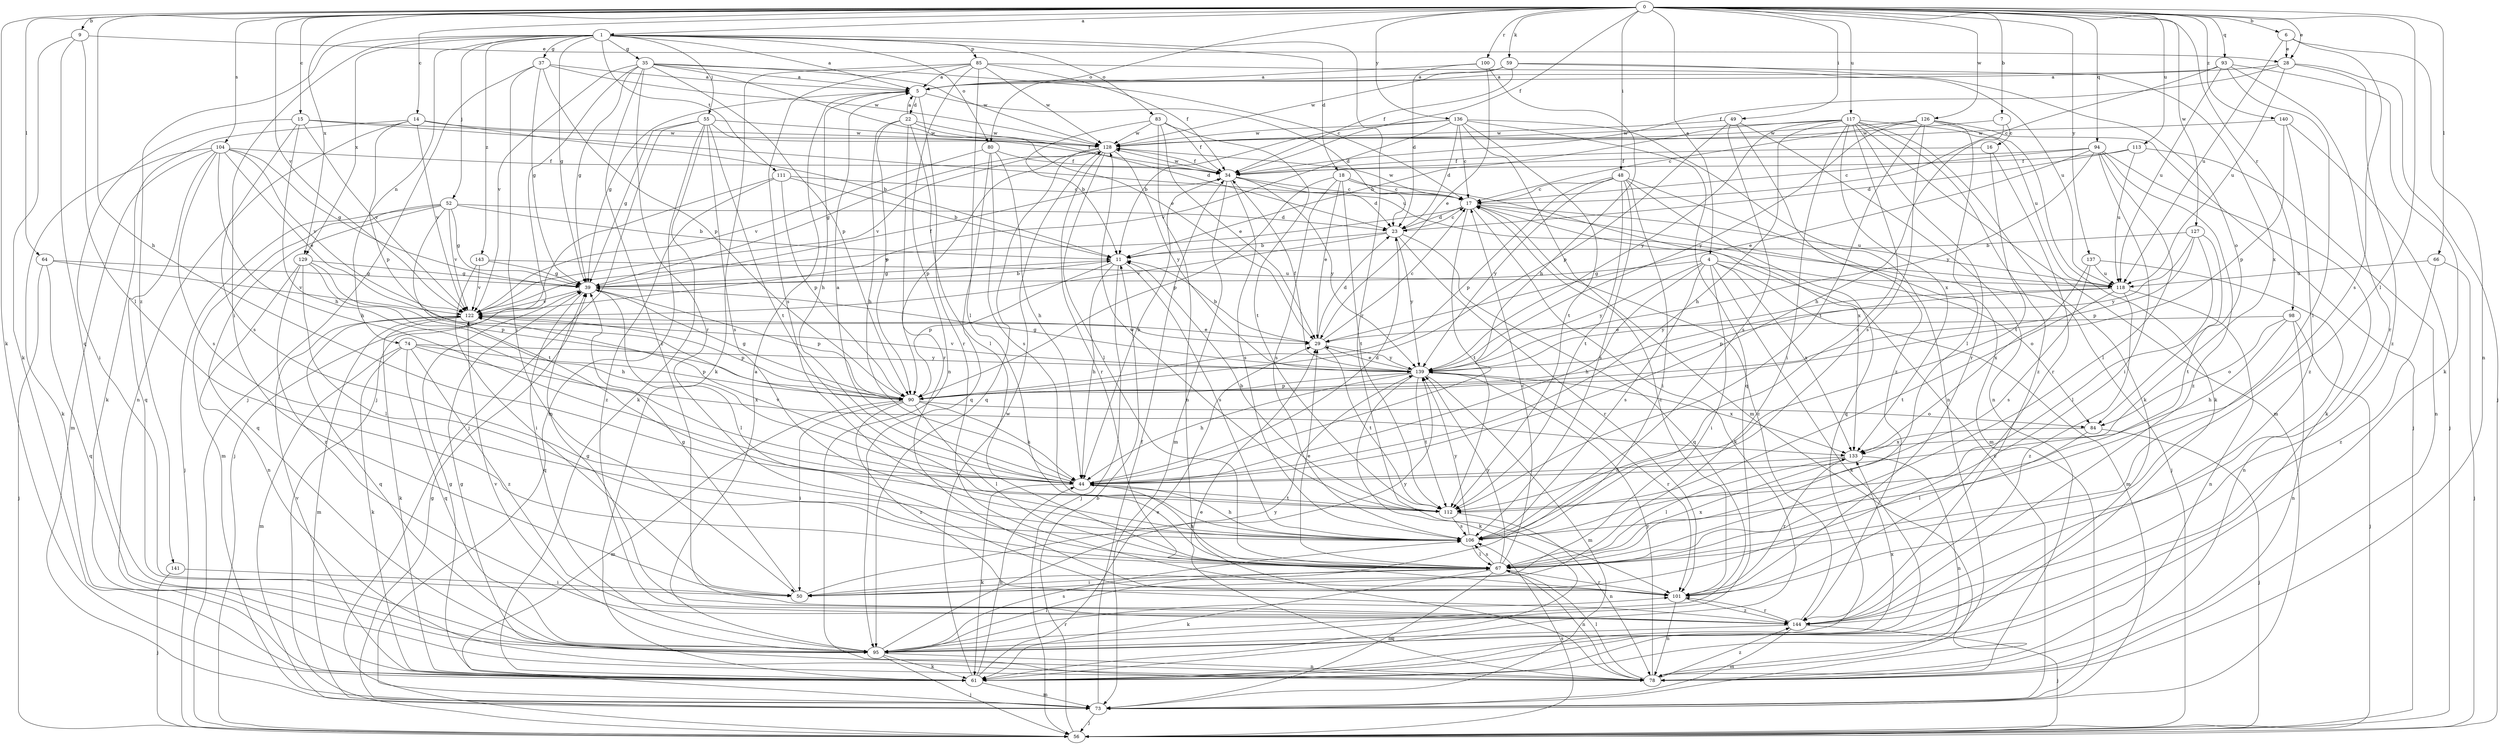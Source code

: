 strict digraph  {
0;
1;
4;
5;
6;
7;
9;
11;
14;
15;
16;
17;
18;
22;
23;
28;
29;
34;
35;
37;
39;
44;
48;
49;
50;
52;
55;
56;
59;
61;
64;
66;
67;
73;
74;
78;
80;
83;
84;
85;
90;
93;
94;
95;
98;
100;
101;
104;
106;
111;
112;
113;
117;
118;
122;
126;
127;
128;
129;
133;
136;
137;
139;
140;
141;
143;
144;
0 -> 1  [label=a];
0 -> 4  [label=a];
0 -> 6  [label=b];
0 -> 7  [label=b];
0 -> 9  [label=b];
0 -> 14  [label=c];
0 -> 15  [label=c];
0 -> 28  [label=e];
0 -> 34  [label=f];
0 -> 44  [label=h];
0 -> 48  [label=i];
0 -> 49  [label=i];
0 -> 59  [label=k];
0 -> 61  [label=k];
0 -> 64  [label=l];
0 -> 66  [label=l];
0 -> 67  [label=l];
0 -> 80  [label=o];
0 -> 93  [label=q];
0 -> 94  [label=q];
0 -> 98  [label=r];
0 -> 100  [label=r];
0 -> 104  [label=s];
0 -> 113  [label=u];
0 -> 117  [label=u];
0 -> 122  [label=v];
0 -> 126  [label=w];
0 -> 127  [label=w];
0 -> 129  [label=x];
0 -> 136  [label=y];
0 -> 137  [label=y];
0 -> 140  [label=z];
1 -> 5  [label=a];
1 -> 18  [label=d];
1 -> 35  [label=g];
1 -> 37  [label=g];
1 -> 39  [label=g];
1 -> 50  [label=i];
1 -> 52  [label=j];
1 -> 55  [label=j];
1 -> 74  [label=n];
1 -> 80  [label=o];
1 -> 83  [label=o];
1 -> 85  [label=p];
1 -> 101  [label=r];
1 -> 111  [label=t];
1 -> 129  [label=x];
1 -> 141  [label=z];
1 -> 143  [label=z];
4 -> 39  [label=g];
4 -> 44  [label=h];
4 -> 50  [label=i];
4 -> 61  [label=k];
4 -> 73  [label=m];
4 -> 84  [label=o];
4 -> 106  [label=s];
4 -> 133  [label=x];
4 -> 139  [label=y];
5 -> 22  [label=d];
5 -> 23  [label=d];
5 -> 39  [label=g];
5 -> 44  [label=h];
5 -> 101  [label=r];
6 -> 28  [label=e];
6 -> 78  [label=n];
6 -> 106  [label=s];
6 -> 118  [label=u];
7 -> 16  [label=c];
7 -> 44  [label=h];
7 -> 128  [label=w];
9 -> 28  [label=e];
9 -> 61  [label=k];
9 -> 67  [label=l];
9 -> 95  [label=q];
11 -> 39  [label=g];
11 -> 44  [label=h];
11 -> 56  [label=j];
11 -> 90  [label=p];
11 -> 106  [label=s];
14 -> 11  [label=b];
14 -> 61  [label=k];
14 -> 78  [label=n];
14 -> 90  [label=p];
14 -> 122  [label=v];
14 -> 128  [label=w];
15 -> 44  [label=h];
15 -> 50  [label=i];
15 -> 106  [label=s];
15 -> 118  [label=u];
15 -> 122  [label=v];
15 -> 128  [label=w];
16 -> 34  [label=f];
16 -> 101  [label=r];
16 -> 112  [label=t];
17 -> 23  [label=d];
17 -> 56  [label=j];
17 -> 61  [label=k];
17 -> 112  [label=t];
17 -> 118  [label=u];
17 -> 122  [label=v];
17 -> 128  [label=w];
18 -> 17  [label=c];
18 -> 29  [label=e];
18 -> 90  [label=p];
18 -> 106  [label=s];
18 -> 112  [label=t];
18 -> 133  [label=x];
22 -> 5  [label=a];
22 -> 23  [label=d];
22 -> 44  [label=h];
22 -> 67  [label=l];
22 -> 90  [label=p];
22 -> 101  [label=r];
22 -> 128  [label=w];
23 -> 11  [label=b];
23 -> 17  [label=c];
23 -> 95  [label=q];
23 -> 101  [label=r];
23 -> 122  [label=v];
23 -> 139  [label=y];
28 -> 5  [label=a];
28 -> 34  [label=f];
28 -> 56  [label=j];
28 -> 118  [label=u];
28 -> 144  [label=z];
29 -> 11  [label=b];
29 -> 17  [label=c];
29 -> 23  [label=d];
29 -> 112  [label=t];
29 -> 139  [label=y];
34 -> 17  [label=c];
34 -> 23  [label=d];
34 -> 44  [label=h];
34 -> 73  [label=m];
34 -> 106  [label=s];
34 -> 128  [label=w];
34 -> 139  [label=y];
35 -> 5  [label=a];
35 -> 17  [label=c];
35 -> 29  [label=e];
35 -> 39  [label=g];
35 -> 56  [label=j];
35 -> 90  [label=p];
35 -> 101  [label=r];
35 -> 122  [label=v];
35 -> 128  [label=w];
35 -> 144  [label=z];
37 -> 5  [label=a];
37 -> 39  [label=g];
37 -> 50  [label=i];
37 -> 56  [label=j];
37 -> 90  [label=p];
37 -> 128  [label=w];
39 -> 11  [label=b];
39 -> 34  [label=f];
39 -> 67  [label=l];
39 -> 90  [label=p];
39 -> 95  [label=q];
39 -> 122  [label=v];
44 -> 5  [label=a];
44 -> 23  [label=d];
44 -> 61  [label=k];
44 -> 112  [label=t];
44 -> 122  [label=v];
48 -> 17  [label=c];
48 -> 50  [label=i];
48 -> 73  [label=m];
48 -> 90  [label=p];
48 -> 95  [label=q];
48 -> 106  [label=s];
48 -> 112  [label=t];
48 -> 139  [label=y];
49 -> 78  [label=n];
49 -> 90  [label=p];
49 -> 106  [label=s];
49 -> 128  [label=w];
49 -> 144  [label=z];
50 -> 39  [label=g];
50 -> 139  [label=y];
52 -> 11  [label=b];
52 -> 23  [label=d];
52 -> 39  [label=g];
52 -> 56  [label=j];
52 -> 73  [label=m];
52 -> 95  [label=q];
52 -> 112  [label=t];
52 -> 122  [label=v];
55 -> 34  [label=f];
55 -> 39  [label=g];
55 -> 56  [label=j];
55 -> 61  [label=k];
55 -> 73  [label=m];
55 -> 106  [label=s];
55 -> 112  [label=t];
55 -> 128  [label=w];
56 -> 11  [label=b];
56 -> 106  [label=s];
59 -> 5  [label=a];
59 -> 34  [label=f];
59 -> 84  [label=o];
59 -> 128  [label=w];
59 -> 133  [label=x];
61 -> 29  [label=e];
61 -> 39  [label=g];
61 -> 44  [label=h];
61 -> 73  [label=m];
61 -> 122  [label=v];
61 -> 128  [label=w];
64 -> 39  [label=g];
64 -> 56  [label=j];
64 -> 95  [label=q];
64 -> 122  [label=v];
66 -> 56  [label=j];
66 -> 118  [label=u];
66 -> 144  [label=z];
67 -> 17  [label=c];
67 -> 29  [label=e];
67 -> 44  [label=h];
67 -> 50  [label=i];
67 -> 61  [label=k];
67 -> 73  [label=m];
67 -> 78  [label=n];
67 -> 101  [label=r];
67 -> 106  [label=s];
67 -> 133  [label=x];
67 -> 139  [label=y];
73 -> 17  [label=c];
73 -> 34  [label=f];
73 -> 39  [label=g];
73 -> 56  [label=j];
74 -> 61  [label=k];
74 -> 73  [label=m];
74 -> 90  [label=p];
74 -> 95  [label=q];
74 -> 133  [label=x];
74 -> 139  [label=y];
74 -> 144  [label=z];
78 -> 29  [label=e];
78 -> 39  [label=g];
78 -> 67  [label=l];
78 -> 139  [label=y];
78 -> 144  [label=z];
80 -> 34  [label=f];
80 -> 44  [label=h];
80 -> 95  [label=q];
80 -> 106  [label=s];
80 -> 122  [label=v];
83 -> 11  [label=b];
83 -> 29  [label=e];
83 -> 34  [label=f];
83 -> 78  [label=n];
83 -> 112  [label=t];
83 -> 128  [label=w];
84 -> 56  [label=j];
84 -> 67  [label=l];
84 -> 133  [label=x];
85 -> 5  [label=a];
85 -> 34  [label=f];
85 -> 61  [label=k];
85 -> 67  [label=l];
85 -> 78  [label=n];
85 -> 106  [label=s];
85 -> 118  [label=u];
85 -> 128  [label=w];
90 -> 39  [label=g];
90 -> 44  [label=h];
90 -> 50  [label=i];
90 -> 67  [label=l];
90 -> 73  [label=m];
90 -> 84  [label=o];
90 -> 144  [label=z];
93 -> 5  [label=a];
93 -> 17  [label=c];
93 -> 61  [label=k];
93 -> 67  [label=l];
93 -> 101  [label=r];
93 -> 118  [label=u];
94 -> 17  [label=c];
94 -> 29  [label=e];
94 -> 34  [label=f];
94 -> 50  [label=i];
94 -> 61  [label=k];
94 -> 67  [label=l];
94 -> 139  [label=y];
94 -> 144  [label=z];
95 -> 5  [label=a];
95 -> 56  [label=j];
95 -> 61  [label=k];
95 -> 67  [label=l];
95 -> 78  [label=n];
95 -> 101  [label=r];
95 -> 106  [label=s];
95 -> 122  [label=v];
95 -> 133  [label=x];
95 -> 139  [label=y];
98 -> 29  [label=e];
98 -> 44  [label=h];
98 -> 56  [label=j];
98 -> 78  [label=n];
98 -> 84  [label=o];
100 -> 5  [label=a];
100 -> 23  [label=d];
100 -> 29  [label=e];
100 -> 44  [label=h];
101 -> 17  [label=c];
101 -> 78  [label=n];
101 -> 144  [label=z];
104 -> 29  [label=e];
104 -> 34  [label=f];
104 -> 39  [label=g];
104 -> 44  [label=h];
104 -> 61  [label=k];
104 -> 73  [label=m];
104 -> 95  [label=q];
104 -> 106  [label=s];
104 -> 122  [label=v];
106 -> 44  [label=h];
106 -> 67  [label=l];
106 -> 139  [label=y];
111 -> 11  [label=b];
111 -> 17  [label=c];
111 -> 56  [label=j];
111 -> 90  [label=p];
111 -> 144  [label=z];
112 -> 11  [label=b];
112 -> 78  [label=n];
112 -> 106  [label=s];
112 -> 128  [label=w];
113 -> 23  [label=d];
113 -> 34  [label=f];
113 -> 78  [label=n];
113 -> 118  [label=u];
117 -> 11  [label=b];
117 -> 44  [label=h];
117 -> 50  [label=i];
117 -> 61  [label=k];
117 -> 73  [label=m];
117 -> 101  [label=r];
117 -> 106  [label=s];
117 -> 118  [label=u];
117 -> 128  [label=w];
117 -> 133  [label=x];
117 -> 139  [label=y];
117 -> 144  [label=z];
118 -> 78  [label=n];
118 -> 90  [label=p];
118 -> 112  [label=t];
118 -> 139  [label=y];
118 -> 144  [label=z];
122 -> 29  [label=e];
122 -> 61  [label=k];
122 -> 73  [label=m];
122 -> 90  [label=p];
122 -> 95  [label=q];
126 -> 17  [label=c];
126 -> 56  [label=j];
126 -> 61  [label=k];
126 -> 67  [label=l];
126 -> 106  [label=s];
126 -> 112  [label=t];
126 -> 128  [label=w];
126 -> 139  [label=y];
127 -> 11  [label=b];
127 -> 67  [label=l];
127 -> 90  [label=p];
127 -> 112  [label=t];
127 -> 139  [label=y];
128 -> 34  [label=f];
128 -> 39  [label=g];
128 -> 67  [label=l];
128 -> 90  [label=p];
128 -> 95  [label=q];
128 -> 101  [label=r];
128 -> 122  [label=v];
128 -> 139  [label=y];
129 -> 39  [label=g];
129 -> 44  [label=h];
129 -> 67  [label=l];
129 -> 78  [label=n];
129 -> 90  [label=p];
129 -> 144  [label=z];
133 -> 44  [label=h];
133 -> 67  [label=l];
133 -> 78  [label=n];
133 -> 101  [label=r];
136 -> 11  [label=b];
136 -> 17  [label=c];
136 -> 23  [label=d];
136 -> 73  [label=m];
136 -> 78  [label=n];
136 -> 95  [label=q];
136 -> 112  [label=t];
136 -> 122  [label=v];
136 -> 128  [label=w];
137 -> 78  [label=n];
137 -> 106  [label=s];
137 -> 118  [label=u];
137 -> 133  [label=x];
139 -> 29  [label=e];
139 -> 34  [label=f];
139 -> 39  [label=g];
139 -> 44  [label=h];
139 -> 61  [label=k];
139 -> 73  [label=m];
139 -> 90  [label=p];
139 -> 101  [label=r];
139 -> 112  [label=t];
139 -> 122  [label=v];
139 -> 133  [label=x];
140 -> 56  [label=j];
140 -> 90  [label=p];
140 -> 128  [label=w];
140 -> 144  [label=z];
141 -> 50  [label=i];
141 -> 56  [label=j];
143 -> 39  [label=g];
143 -> 50  [label=i];
143 -> 118  [label=u];
143 -> 122  [label=v];
144 -> 17  [label=c];
144 -> 39  [label=g];
144 -> 56  [label=j];
144 -> 73  [label=m];
144 -> 95  [label=q];
144 -> 101  [label=r];
}
